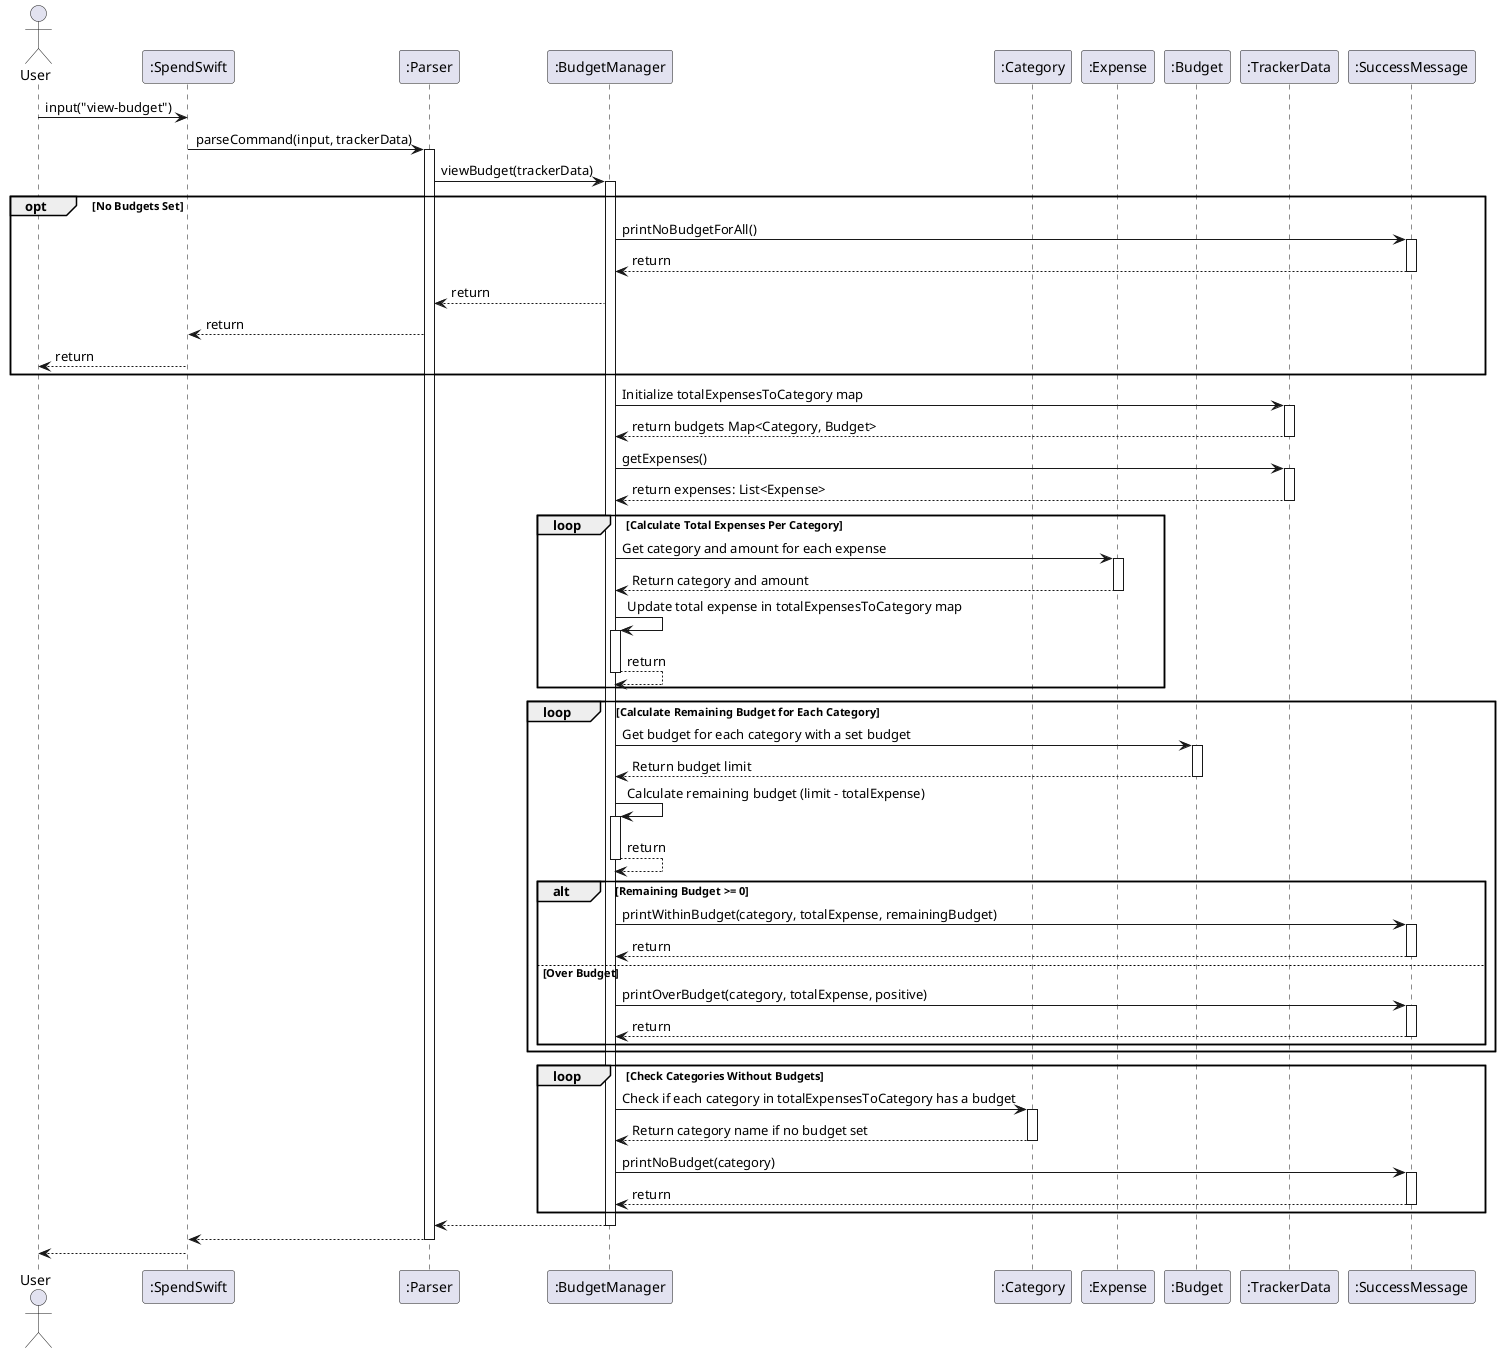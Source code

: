 @startuml

actor User
participant ":SpendSwift" as SpendSwift
participant ":Parser" as Parser
participant ":BudgetManager" as BudgetManager
participant ":Category" as Category
participant ":Expense" as Expense
participant ":Budget" as Budget
participant ":TrackerData" as TrackerData
participant ":SuccessMessage" as SuccessMessage

User -> SpendSwift : input("view-budget")
SpendSwift -> Parser : parseCommand(input, trackerData)

activate Parser
Parser -> BudgetManager : viewBudget(trackerData)
activate BudgetManager

opt No Budgets Set
    BudgetManager -> SuccessMessage : printNoBudgetForAll()
    activate SuccessMessage
    SuccessMessage --> BudgetManager : return
    deactivate SuccessMessage
    BudgetManager --> Parser : return
    Parser --> SpendSwift : return
    SpendSwift --> User : return
end

    BudgetManager -> TrackerData : Initialize totalExpensesToCategory map
    activate TrackerData
    TrackerData --> BudgetManager : return budgets Map<Category, Budget>
    deactivate TrackerData

    BudgetManager -> TrackerData : getExpenses()
    activate TrackerData
    TrackerData --> BudgetManager : return expenses: List<Expense>
    deactivate TrackerData

    loop Calculate Total Expenses Per Category
        BudgetManager -> Expense : Get category and amount for each expense
        activate Expense
        Expense --> BudgetManager : Return category and amount
        deactivate Expense

        BudgetManager -> BudgetManager : Update total expense in totalExpensesToCategory map
        activate BudgetManager
            BudgetManager --> BudgetManager : return
        deactivate BudgetManager
    end

    loop Calculate Remaining Budget for Each Category
        BudgetManager -> Budget : Get budget for each category with a set budget
        activate Budget
        Budget --> BudgetManager : Return budget limit
        deactivate Budget

        BudgetManager -> BudgetManager : Calculate remaining budget (limit - totalExpense)
        activate BudgetManager
        BudgetManager --> BudgetManager : return
        deactivate BudgetManager

        alt Remaining Budget >= 0
            BudgetManager -> SuccessMessage : printWithinBudget(category, totalExpense, remainingBudget)
            activate SuccessMessage
            SuccessMessage --> BudgetManager : return
            deactivate SuccessMessage
        else Over Budget
            BudgetManager -> SuccessMessage : printOverBudget(category, totalExpense, positive)
            activate SuccessMessage
            SuccessMessage --> BudgetManager : return
            deactivate SuccessMessage
        end
    end

    loop Check Categories Without Budgets
        BudgetManager -> Category : Check if each category in totalExpensesToCategory has a budget
        activate Category
        Category --> BudgetManager : Return category name if no budget set
        deactivate Category

        BudgetManager -> SuccessMessage : printNoBudget(category)
        activate SuccessMessage
        SuccessMessage --> BudgetManager : return
        deactivate SuccessMessage
    end
BudgetManager --> Parser
deactivate BudgetManager
Parser --> SpendSwift
deactivate Parser
SpendSwift --> User
deactivate SpendSwift
@enduml
